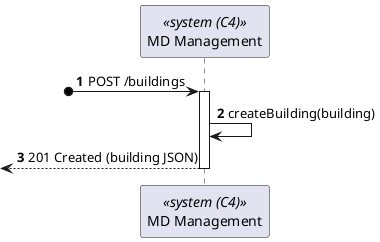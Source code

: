 @startuml process-view
autonumber
participant SYS as "MD Management" <<system (C4)>>


?o-> SYS : POST /buildings
activate SYS

SYS -> SYS : createBuilding(building)
<-- SYS : 201 Created (building JSON)
deactivate SYS

@enduml
